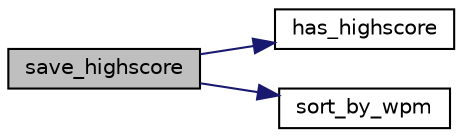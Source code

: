 digraph "save_highscore"
{
 // LATEX_PDF_SIZE
  edge [fontname="Helvetica",fontsize="10",labelfontname="Helvetica",labelfontsize="10"];
  node [fontname="Helvetica",fontsize="10",shape=record];
  rankdir="LR";
  Node1 [label="save_highscore",height=0.2,width=0.4,color="black", fillcolor="grey75", style="filled", fontcolor="black",tooltip="Saves the highscore to the respective file (highscores.txt)."];
  Node1 -> Node2 [color="midnightblue",fontsize="10",style="solid",fontname="Helvetica"];
  Node2 [label="has_highscore",height=0.2,width=0.4,color="black", fillcolor="white", style="filled",URL="$gameover_8c.html#ab3a31c34cd88be42e3f993561017589f",tooltip="Checks if the user has a highscore already set."];
  Node1 -> Node3 [color="midnightblue",fontsize="10",style="solid",fontname="Helvetica"];
  Node3 [label="sort_by_wpm",height=0.2,width=0.4,color="black", fillcolor="white", style="filled",URL="$gameover_8c.html#a01fa9110f3c58759b83ef92771eb967a",tooltip="Sorts the highscores by wpm."];
}
